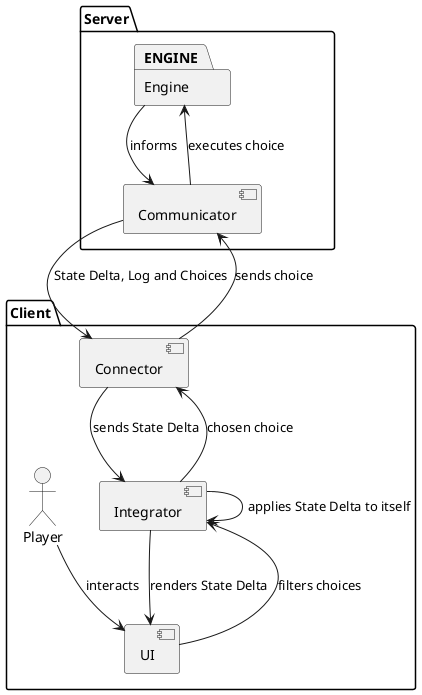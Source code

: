 @startuml

package Server as SERVER {
  package Engine as ENGINE
  component Communicator as COMMUNICATOR
}

package Client as CLIENT {
  component Connector as CONNECTOR
  component Integrator as INTEGRATOR
  component UI as UI
  
  actor Player as PLAYER
}

COMMUNICATOR --> CONNECTOR : State Delta, Log and Choices
CONNECTOR --> INTEGRATOR : sends State Delta
INTEGRATOR --> INTEGRATOR : applies State Delta to itself
INTEGRATOR --> UI : renders State Delta

PLAYER --> UI : interacts
UI --> INTEGRATOR : filters choices
INTEGRATOR --> CONNECTOR : chosen choice
CONNECTOR --> COMMUNICATOR : sends choice
COMMUNICATOR --> ENGINE : executes choice

ENGINE --> COMMUNICATOR : informs



@enduml